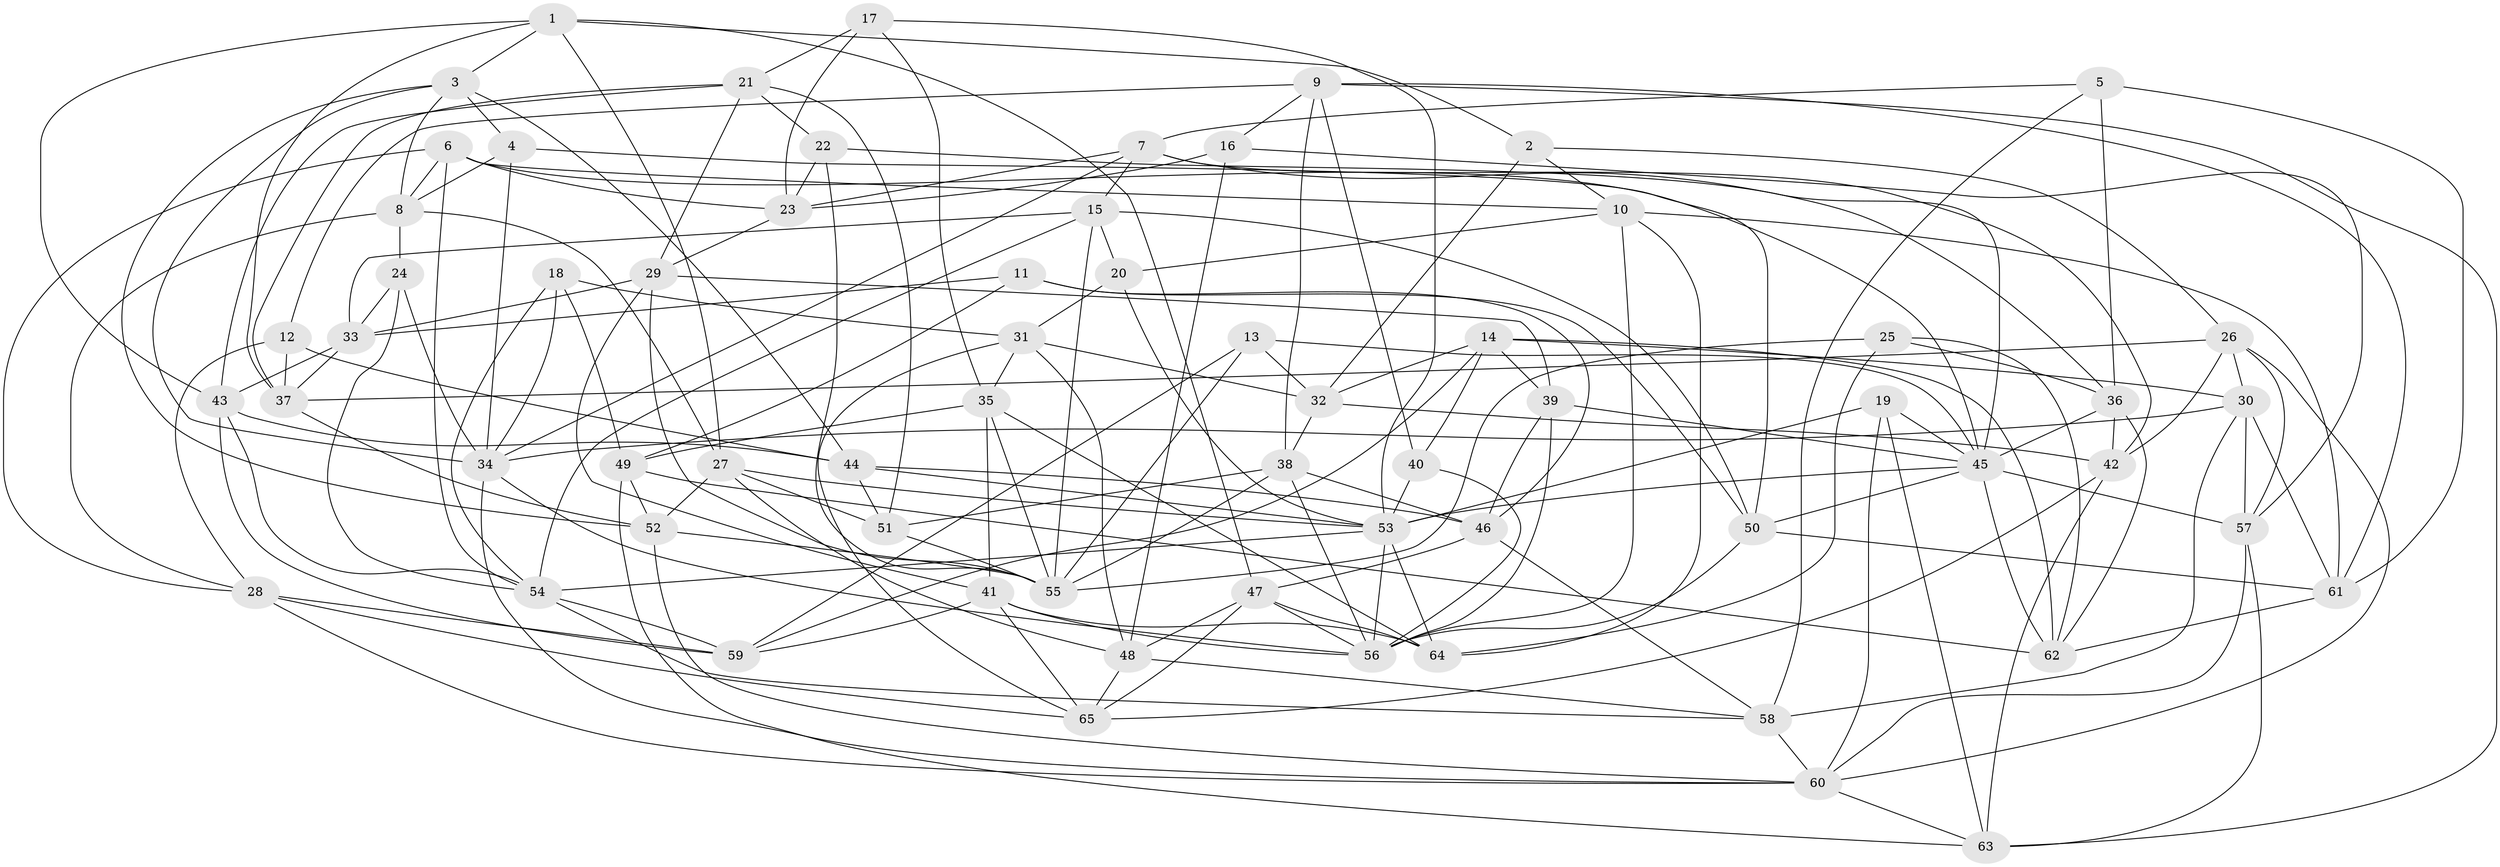 // original degree distribution, {4: 1.0}
// Generated by graph-tools (version 1.1) at 2025/50/03/09/25 03:50:49]
// undirected, 65 vertices, 189 edges
graph export_dot {
graph [start="1"]
  node [color=gray90,style=filled];
  1;
  2;
  3;
  4;
  5;
  6;
  7;
  8;
  9;
  10;
  11;
  12;
  13;
  14;
  15;
  16;
  17;
  18;
  19;
  20;
  21;
  22;
  23;
  24;
  25;
  26;
  27;
  28;
  29;
  30;
  31;
  32;
  33;
  34;
  35;
  36;
  37;
  38;
  39;
  40;
  41;
  42;
  43;
  44;
  45;
  46;
  47;
  48;
  49;
  50;
  51;
  52;
  53;
  54;
  55;
  56;
  57;
  58;
  59;
  60;
  61;
  62;
  63;
  64;
  65;
  1 -- 2 [weight=1.0];
  1 -- 3 [weight=1.0];
  1 -- 27 [weight=1.0];
  1 -- 37 [weight=1.0];
  1 -- 43 [weight=1.0];
  1 -- 47 [weight=1.0];
  2 -- 10 [weight=1.0];
  2 -- 26 [weight=1.0];
  2 -- 32 [weight=1.0];
  3 -- 4 [weight=1.0];
  3 -- 8 [weight=1.0];
  3 -- 34 [weight=1.0];
  3 -- 44 [weight=1.0];
  3 -- 52 [weight=1.0];
  4 -- 8 [weight=1.0];
  4 -- 34 [weight=1.0];
  4 -- 50 [weight=1.0];
  5 -- 7 [weight=1.0];
  5 -- 36 [weight=1.0];
  5 -- 58 [weight=1.0];
  5 -- 61 [weight=1.0];
  6 -- 8 [weight=1.0];
  6 -- 10 [weight=1.0];
  6 -- 23 [weight=1.0];
  6 -- 28 [weight=1.0];
  6 -- 45 [weight=1.0];
  6 -- 54 [weight=1.0];
  7 -- 15 [weight=1.0];
  7 -- 23 [weight=1.0];
  7 -- 34 [weight=1.0];
  7 -- 42 [weight=1.0];
  7 -- 45 [weight=1.0];
  8 -- 24 [weight=1.0];
  8 -- 27 [weight=1.0];
  8 -- 28 [weight=1.0];
  9 -- 12 [weight=1.0];
  9 -- 16 [weight=1.0];
  9 -- 38 [weight=1.0];
  9 -- 40 [weight=1.0];
  9 -- 61 [weight=1.0];
  9 -- 63 [weight=1.0];
  10 -- 20 [weight=1.0];
  10 -- 56 [weight=1.0];
  10 -- 61 [weight=1.0];
  10 -- 64 [weight=1.0];
  11 -- 33 [weight=1.0];
  11 -- 46 [weight=1.0];
  11 -- 49 [weight=1.0];
  11 -- 50 [weight=1.0];
  12 -- 28 [weight=1.0];
  12 -- 37 [weight=1.0];
  12 -- 44 [weight=1.0];
  13 -- 32 [weight=1.0];
  13 -- 45 [weight=1.0];
  13 -- 55 [weight=1.0];
  13 -- 59 [weight=1.0];
  14 -- 30 [weight=1.0];
  14 -- 32 [weight=1.0];
  14 -- 39 [weight=1.0];
  14 -- 40 [weight=1.0];
  14 -- 59 [weight=1.0];
  14 -- 62 [weight=1.0];
  15 -- 20 [weight=1.0];
  15 -- 33 [weight=1.0];
  15 -- 50 [weight=1.0];
  15 -- 54 [weight=1.0];
  15 -- 55 [weight=1.0];
  16 -- 23 [weight=1.0];
  16 -- 48 [weight=1.0];
  16 -- 57 [weight=1.0];
  17 -- 21 [weight=1.0];
  17 -- 23 [weight=1.0];
  17 -- 35 [weight=1.0];
  17 -- 53 [weight=1.0];
  18 -- 31 [weight=1.0];
  18 -- 34 [weight=1.0];
  18 -- 49 [weight=1.0];
  18 -- 54 [weight=1.0];
  19 -- 45 [weight=1.0];
  19 -- 53 [weight=1.0];
  19 -- 60 [weight=1.0];
  19 -- 63 [weight=1.0];
  20 -- 31 [weight=1.0];
  20 -- 53 [weight=1.0];
  21 -- 22 [weight=1.0];
  21 -- 29 [weight=1.0];
  21 -- 37 [weight=1.0];
  21 -- 43 [weight=1.0];
  21 -- 51 [weight=1.0];
  22 -- 23 [weight=1.0];
  22 -- 36 [weight=1.0];
  22 -- 55 [weight=1.0];
  23 -- 29 [weight=1.0];
  24 -- 33 [weight=1.0];
  24 -- 34 [weight=1.0];
  24 -- 54 [weight=1.0];
  25 -- 36 [weight=1.0];
  25 -- 55 [weight=1.0];
  25 -- 62 [weight=1.0];
  25 -- 64 [weight=1.0];
  26 -- 30 [weight=1.0];
  26 -- 37 [weight=1.0];
  26 -- 42 [weight=1.0];
  26 -- 57 [weight=1.0];
  26 -- 60 [weight=1.0];
  27 -- 48 [weight=1.0];
  27 -- 51 [weight=1.0];
  27 -- 52 [weight=1.0];
  27 -- 53 [weight=1.0];
  28 -- 59 [weight=1.0];
  28 -- 60 [weight=1.0];
  28 -- 65 [weight=1.0];
  29 -- 33 [weight=1.0];
  29 -- 39 [weight=1.0];
  29 -- 41 [weight=1.0];
  29 -- 55 [weight=1.0];
  30 -- 34 [weight=1.0];
  30 -- 57 [weight=1.0];
  30 -- 58 [weight=1.0];
  30 -- 61 [weight=1.0];
  31 -- 32 [weight=1.0];
  31 -- 35 [weight=1.0];
  31 -- 48 [weight=1.0];
  31 -- 65 [weight=1.0];
  32 -- 38 [weight=1.0];
  32 -- 42 [weight=1.0];
  33 -- 37 [weight=1.0];
  33 -- 43 [weight=1.0];
  34 -- 56 [weight=1.0];
  34 -- 60 [weight=1.0];
  35 -- 41 [weight=1.0];
  35 -- 49 [weight=1.0];
  35 -- 55 [weight=1.0];
  35 -- 64 [weight=1.0];
  36 -- 42 [weight=1.0];
  36 -- 45 [weight=1.0];
  36 -- 62 [weight=1.0];
  37 -- 52 [weight=1.0];
  38 -- 46 [weight=1.0];
  38 -- 51 [weight=1.0];
  38 -- 55 [weight=1.0];
  38 -- 56 [weight=1.0];
  39 -- 45 [weight=1.0];
  39 -- 46 [weight=1.0];
  39 -- 56 [weight=2.0];
  40 -- 53 [weight=1.0];
  40 -- 56 [weight=1.0];
  41 -- 56 [weight=1.0];
  41 -- 59 [weight=1.0];
  41 -- 64 [weight=1.0];
  41 -- 65 [weight=1.0];
  42 -- 63 [weight=1.0];
  42 -- 65 [weight=1.0];
  43 -- 44 [weight=1.0];
  43 -- 54 [weight=1.0];
  43 -- 59 [weight=1.0];
  44 -- 46 [weight=1.0];
  44 -- 51 [weight=1.0];
  44 -- 53 [weight=1.0];
  45 -- 50 [weight=1.0];
  45 -- 53 [weight=1.0];
  45 -- 57 [weight=1.0];
  45 -- 62 [weight=1.0];
  46 -- 47 [weight=1.0];
  46 -- 58 [weight=1.0];
  47 -- 48 [weight=1.0];
  47 -- 56 [weight=1.0];
  47 -- 64 [weight=1.0];
  47 -- 65 [weight=1.0];
  48 -- 58 [weight=1.0];
  48 -- 65 [weight=1.0];
  49 -- 52 [weight=1.0];
  49 -- 62 [weight=1.0];
  49 -- 63 [weight=1.0];
  50 -- 56 [weight=1.0];
  50 -- 61 [weight=1.0];
  51 -- 55 [weight=2.0];
  52 -- 55 [weight=1.0];
  52 -- 60 [weight=1.0];
  53 -- 54 [weight=1.0];
  53 -- 56 [weight=1.0];
  53 -- 64 [weight=1.0];
  54 -- 58 [weight=1.0];
  54 -- 59 [weight=1.0];
  57 -- 60 [weight=1.0];
  57 -- 63 [weight=1.0];
  58 -- 60 [weight=1.0];
  60 -- 63 [weight=1.0];
  61 -- 62 [weight=1.0];
}
